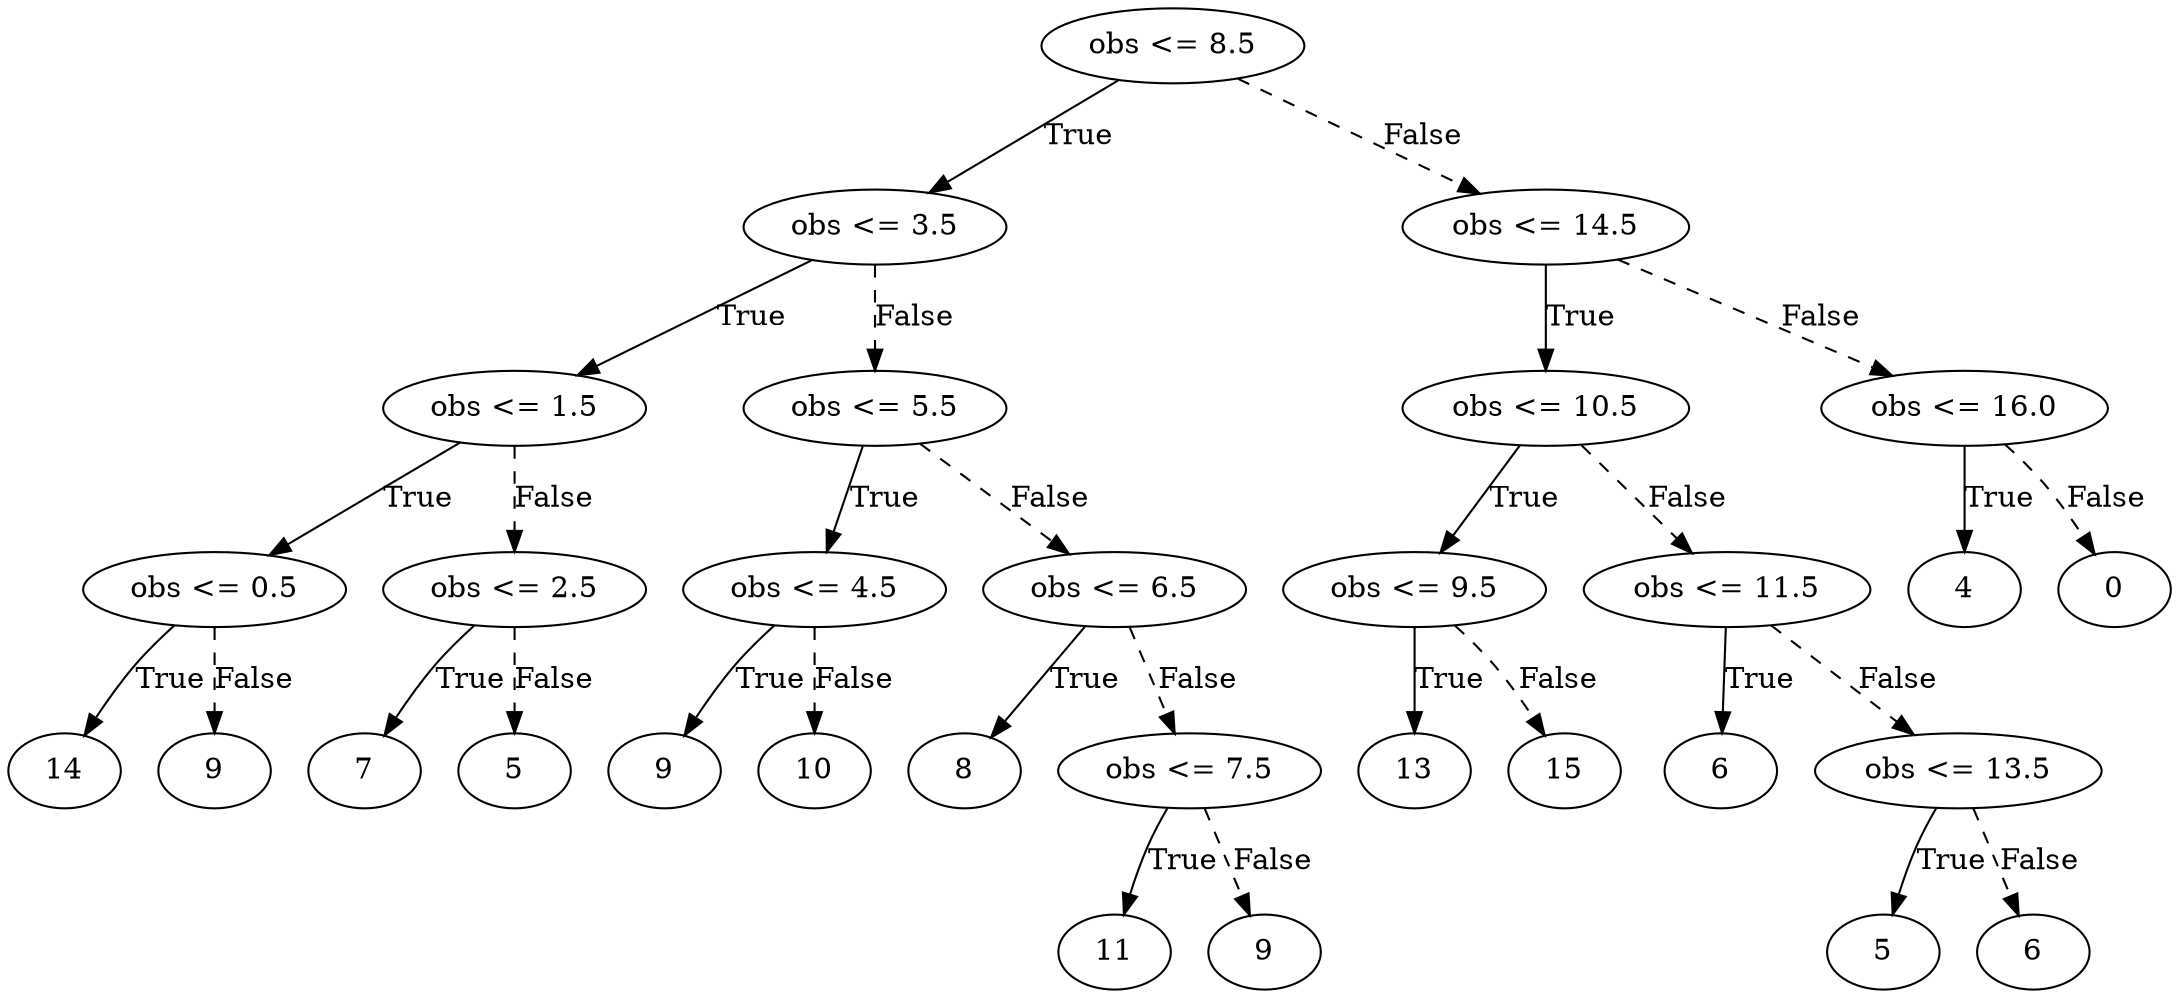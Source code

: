 digraph {
0 [label="obs <= 8.5"];
1 [label="obs <= 3.5"];
2 [label="obs <= 1.5"];
3 [label="obs <= 0.5"];
4 [label="14"];
3 -> 4 [label="True"];
5 [label="9"];
3 -> 5 [style="dashed", label="False"];
2 -> 3 [label="True"];
6 [label="obs <= 2.5"];
7 [label="7"];
6 -> 7 [label="True"];
8 [label="5"];
6 -> 8 [style="dashed", label="False"];
2 -> 6 [style="dashed", label="False"];
1 -> 2 [label="True"];
9 [label="obs <= 5.5"];
10 [label="obs <= 4.5"];
11 [label="9"];
10 -> 11 [label="True"];
12 [label="10"];
10 -> 12 [style="dashed", label="False"];
9 -> 10 [label="True"];
13 [label="obs <= 6.5"];
14 [label="8"];
13 -> 14 [label="True"];
15 [label="obs <= 7.5"];
16 [label="11"];
15 -> 16 [label="True"];
17 [label="9"];
15 -> 17 [style="dashed", label="False"];
13 -> 15 [style="dashed", label="False"];
9 -> 13 [style="dashed", label="False"];
1 -> 9 [style="dashed", label="False"];
0 -> 1 [label="True"];
18 [label="obs <= 14.5"];
19 [label="obs <= 10.5"];
20 [label="obs <= 9.5"];
21 [label="13"];
20 -> 21 [label="True"];
22 [label="15"];
20 -> 22 [style="dashed", label="False"];
19 -> 20 [label="True"];
23 [label="obs <= 11.5"];
24 [label="6"];
23 -> 24 [label="True"];
25 [label="obs <= 13.5"];
26 [label="5"];
25 -> 26 [label="True"];
27 [label="6"];
25 -> 27 [style="dashed", label="False"];
23 -> 25 [style="dashed", label="False"];
19 -> 23 [style="dashed", label="False"];
18 -> 19 [label="True"];
28 [label="obs <= 16.0"];
29 [label="4"];
28 -> 29 [label="True"];
30 [label="0"];
28 -> 30 [style="dashed", label="False"];
18 -> 28 [style="dashed", label="False"];
0 -> 18 [style="dashed", label="False"];

}